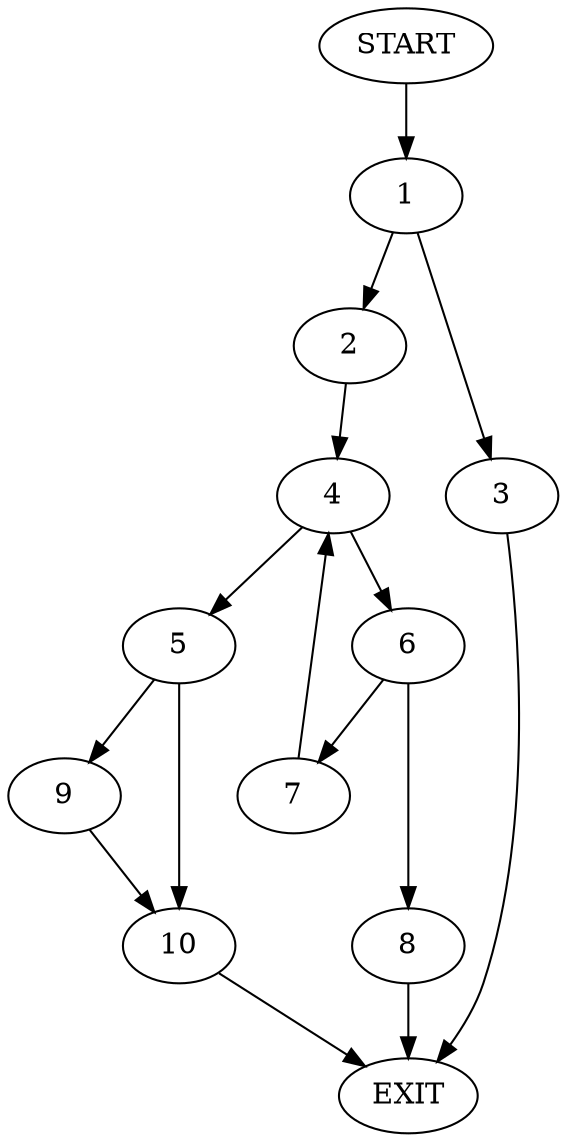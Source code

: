 digraph {
0 [label="START"]
11 [label="EXIT"]
0 -> 1
1 -> 2
1 -> 3
2 -> 4
3 -> 11
4 -> 5
4 -> 6
6 -> 7
6 -> 8
5 -> 9
5 -> 10
8 -> 11
7 -> 4
9 -> 10
10 -> 11
}
